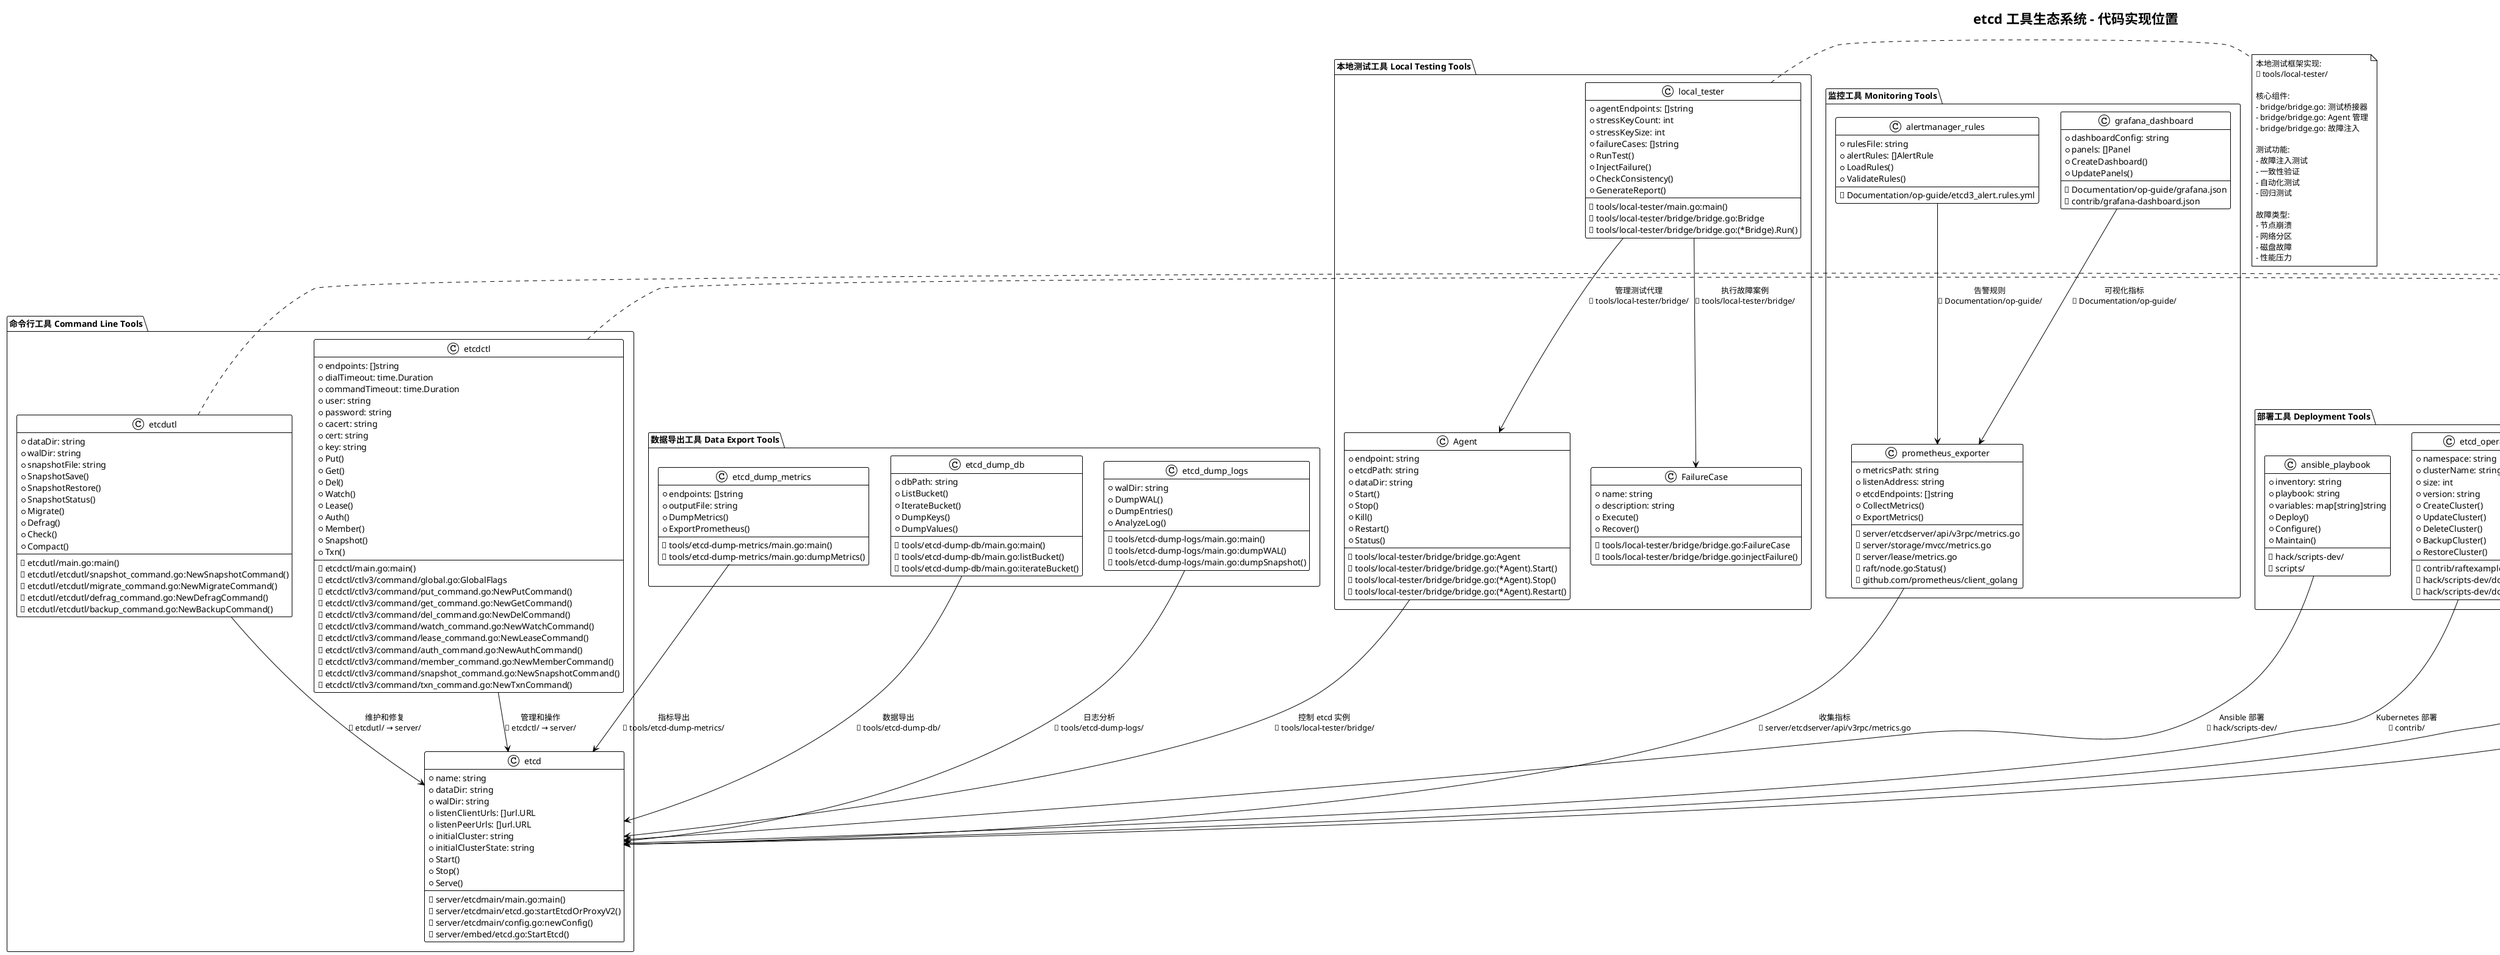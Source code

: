 @startuml tools-ecosystem-code
!theme plain
title etcd 工具生态系统 - 代码实现位置

package "命令行工具 Command Line Tools" {
  class etcdctl {
    +endpoints: []string
    +dialTimeout: time.Duration
    +commandTimeout: time.Duration
    +user: string
    +password: string
    +cacert: string
    +cert: string
    +key: string
    +Put()
    +Get()
    +Del()
    +Watch()
    +Lease()
    +Auth()
    +Member()
    +Snapshot()
    +Txn()
    --
    📁 etcdctl/main.go:main()
    📁 etcdctl/ctlv3/command/global.go:GlobalFlags
    📁 etcdctl/ctlv3/command/put_command.go:NewPutCommand()
    📁 etcdctl/ctlv3/command/get_command.go:NewGetCommand()
    📁 etcdctl/ctlv3/command/del_command.go:NewDelCommand()
    📁 etcdctl/ctlv3/command/watch_command.go:NewWatchCommand()
    📁 etcdctl/ctlv3/command/lease_command.go:NewLeaseCommand()
    📁 etcdctl/ctlv3/command/auth_command.go:NewAuthCommand()
    📁 etcdctl/ctlv3/command/member_command.go:NewMemberCommand()
    📁 etcdctl/ctlv3/command/snapshot_command.go:NewSnapshotCommand()
    📁 etcdctl/ctlv3/command/txn_command.go:NewTxnCommand()
  }
  
  class etcdutl {
    +dataDir: string
    +walDir: string
    +snapshotFile: string
    +SnapshotSave()
    +SnapshotRestore()
    +SnapshotStatus()
    +Migrate()
    +Defrag()
    +Check()
    +Compact()
    --
    📁 etcdutl/main.go:main()
    📁 etcdutl/etcdutl/snapshot_command.go:NewSnapshotCommand()
    📁 etcdutl/etcdutl/migrate_command.go:NewMigrateCommand()
    📁 etcdutl/etcdutl/defrag_command.go:NewDefragCommand()
    📁 etcdutl/etcdutl/backup_command.go:NewBackupCommand()
  }
  
  class etcd {
    +name: string
    +dataDir: string
    +walDir: string
    +listenClientUrls: []url.URL
    +listenPeerUrls: []url.URL
    +initialCluster: string
    +initialClusterState: string
    +Start()
    +Stop()
    +Serve()
    --
    📁 server/etcdmain/main.go:main()
    📁 server/etcdmain/etcd.go:startEtcdOrProxyV2()
    📁 server/etcdmain/config.go:newConfig()
    📁 server/embed/etcd.go:StartEtcd()
  }
}

package "性能测试工具 Benchmark Tools" {
  class benchmark {
    +endpoints: []string
    +clients: int
    +conns: int
    +keySize: int
    +valSize: int
    +total: int
    +rate: int
    +Put()
    +Range()
    +Mixed()
    +Watch()
    +Lease()
    +STM()
    --
    📁 tools/benchmark/main.go:main()
    📁 tools/benchmark/cmd/put.go:NewPutCommand()
    📁 tools/benchmark/cmd/range.go:NewRangeCommand()
    📁 tools/benchmark/cmd/mixed.go:NewMixedCommand()
    📁 tools/benchmark/cmd/watch.go:NewWatchCommand()
    📁 tools/benchmark/cmd/lease.go:NewLeaseCommand()
    📁 tools/benchmark/cmd/stm.go:NewSTMCommand()
  }
  
  class BenchmarkResult {
    +Total: int
    +Seconds: float64
    +RPS: float64
    +AvgLatency: time.Duration
    +P50Latency: time.Duration
    +P95Latency: time.Duration
    +P99Latency: time.Duration
    +P999Latency: time.Duration
    --
    📁 tools/benchmark/cmd/util.go:report
    📁 tools/benchmark/cmd/util.go:(*report).Results()
    📁 tools/benchmark/cmd/util.go:(*report).Stats()
  }
}

package "数据导出工具 Data Export Tools" {
  class etcd_dump_db {
    +dbPath: string
    +ListBucket()
    +IterateBucket()
    +DumpKeys()
    +DumpValues()
    --
    📁 tools/etcd-dump-db/main.go:main()
    📁 tools/etcd-dump-db/main.go:listBucket()
    📁 tools/etcd-dump-db/main.go:iterateBucket()
  }
  
  class etcd_dump_logs {
    +walDir: string
    +DumpWAL()
    +DumpEntries()
    +AnalyzeLog()
    --
    📁 tools/etcd-dump-logs/main.go:main()
    📁 tools/etcd-dump-logs/main.go:dumpWAL()
    📁 tools/etcd-dump-logs/main.go:dumpSnapshot()
  }
  
  class etcd_dump_metrics {
    +endpoints: []string
    +outputFile: string
    +DumpMetrics()
    +ExportPrometheus()
    --
    📁 tools/etcd-dump-metrics/main.go:main()
    📁 tools/etcd-dump-metrics/main.go:dumpMetrics()
  }
}

package "本地测试工具 Local Testing Tools" {
  class local_tester {
    +agentEndpoints: []string
    +stressKeyCount: int
    +stressKeySize: int
    +failureCases: []string
    +RunTest()
    +InjectFailure()
    +CheckConsistency()
    +GenerateReport()
    --
    📁 tools/local-tester/main.go:main()
    📁 tools/local-tester/bridge/bridge.go:Bridge
    📁 tools/local-tester/bridge/bridge.go:(*Bridge).Run()
  }
  
  class Agent {
    +endpoint: string
    +etcdPath: string
    +dataDir: string
    +Start()
    +Stop()
    +Kill()
    +Restart()
    +Status()
    --
    📁 tools/local-tester/bridge/bridge.go:Agent
    📁 tools/local-tester/bridge/bridge.go:(*Agent).Start()
    📁 tools/local-tester/bridge/bridge.go:(*Agent).Stop()
    📁 tools/local-tester/bridge/bridge.go:(*Agent).Restart()
  }
  
  class FailureCase {
    +name: string
    +description: string
    +Execute()
    +Recover()
    --
    📁 tools/local-tester/bridge/bridge.go:FailureCase
    📁 tools/local-tester/bridge/bridge.go:injectFailure()
  }
}

package "开发工具 Development Tools" {
  class proto_annotations {
    +protoFiles: []string
    +outputDir: string
    +Generate()
    +Validate()
    --
    📁 tools/proto-annotations/main.go:main()
    📁 api/etcdserverpb/rpc.proto
    📁 api/mvccpb/kv.proto
    📁 api/authpb/auth.proto
  }
  
  class mod_tools {
    +goMod: string
    +Update()
    +Tidy()
    +Vendor()
    +Check()
    --
    📁 tools/mod/main.go:main()
    📁 go.mod
    📁 go.sum
    📁 scripts/build.sh
  }
  
  class testgrid_analysis {
    +testResults: []TestResult
    +Analyze()
    +GenerateReport()
    +FindFlaky()
    --
    📁 tools/testgrid-analysis/main.go:main()
    📁 tools/testgrid-analysis/cmd/analyze.go
  }
}

package "监控工具 Monitoring Tools" {
  class prometheus_exporter {
    +metricsPath: string
    +listenAddress: string
    +etcdEndpoints: []string
    +CollectMetrics()
    +ExportMetrics()
    --
    📁 server/etcdserver/api/v3rpc/metrics.go
    📁 server/storage/mvcc/metrics.go
    📁 server/lease/metrics.go
    📁 raft/node.go:Status()
    📁 github.com/prometheus/client_golang
  }
  
  class grafana_dashboard {
    +dashboardConfig: string
    +panels: []Panel
    +CreateDashboard()
    +UpdatePanels()
    --
    📁 Documentation/op-guide/grafana.json
    📁 contrib/grafana-dashboard.json
  }
  
  class alertmanager_rules {
    +rulesFile: string
    +alertRules: []AlertRule
    +LoadRules()
    +ValidateRules()
    --
    📁 Documentation/op-guide/etcd3_alert.rules.yml
  }
}

package "部署工具 Deployment Tools" {
  class etcd_operator {
    +namespace: string
    +clusterName: string
    +size: int
    +version: string
    +CreateCluster()
    +UpdateCluster()
    +DeleteCluster()
    +BackupCluster()
    +RestoreCluster()
    --
    📁 contrib/raftexample/
    📁 hack/scripts-dev/docker-dns/
    📁 hack/scripts-dev/docker-local/
  }
  
  class helm_chart {
    +chartName: string
    +values: map[string]interface{}
    +Install()
    +Upgrade()
    +Uninstall()
    +Template()
    --
    📁 contrib/helm/etcd/
    📁 contrib/helm/etcd/Chart.yaml
    📁 contrib/helm/etcd/values.yaml
  }
  
  class ansible_playbook {
    +inventory: string
    +playbook: string
    +variables: map[string]string
    +Deploy()
    +Configure()
    +Maintain()
    --
    📁 hack/scripts-dev/
    📁 scripts/
  }
}

' 工具关系连接
etcdctl --> etcd : 管理和操作\n📁 etcdctl/ → server/
etcdutl --> etcd : 维护和修复\n📁 etcdutl/ → server/
benchmark --> etcd : 性能测试\n📁 tools/benchmark/ → server/

etcd_dump_db --> etcd : 数据导出\n📁 tools/etcd-dump-db/
etcd_dump_logs --> etcd : 日志分析\n📁 tools/etcd-dump-logs/
etcd_dump_metrics --> etcd : 指标导出\n📁 tools/etcd-dump-metrics/

local_tester --> Agent : 管理测试代理\n📁 tools/local-tester/bridge/
Agent --> etcd : 控制 etcd 实例\n📁 tools/local-tester/bridge/
local_tester --> FailureCase : 执行故障案例\n📁 tools/local-tester/bridge/

prometheus_exporter --> etcd : 收集指标\n📁 server/etcdserver/api/v3rpc/metrics.go
grafana_dashboard --> prometheus_exporter : 可视化指标\n📁 Documentation/op-guide/
alertmanager_rules --> prometheus_exporter : 告警规则\n📁 Documentation/op-guide/

etcd_operator --> etcd : Kubernetes 部署\n📁 contrib/
helm_chart --> etcd : Helm 部署\n📁 contrib/helm/
ansible_playbook --> etcd : Ansible 部署\n📁 hack/scripts-dev/

benchmark --> BenchmarkResult : 生成结果\n📁 tools/benchmark/cmd/util.go

note right of etcdctl
  主要客户端工具实现:
  📁 etcdctl/main.go
  📁 etcdctl/ctlv3/command/
  
  命令实现:
  - global.go: 全局配置
  - put_command.go: Put 命令
  - get_command.go: Get 命令
  - watch_command.go: Watch 命令
  - lease_command.go: Lease 命令
  - auth_command.go: Auth 命令
  - member_command.go: Member 命令
  - snapshot_command.go: Snapshot 命令
  
  依赖:
  📁 client/v3/: 客户端 SDK
end note

note right of benchmark
  性能测试工具实现:
  📁 tools/benchmark/
  
  测试命令:
  - cmd/put.go: 写入性能测试
  - cmd/range.go: 读取性能测试
  - cmd/mixed.go: 混合读写测试
  - cmd/watch.go: 监听性能测试
  - cmd/lease.go: 租约性能测试
  - cmd/stm.go: STM 事务测试
  
  工具函数:
  - cmd/util.go: 通用工具函数
  - cmd/util.go: 性能统计和报告
end note

note right of etcdutl
  数据库工具实现:
  📁 etcdutl/
  
  主要功能:
  - snapshot_command.go: 快照操作
  - migrate_command.go: 数据迁移
  - defrag_command.go: 碎片整理
  - backup_command.go: 备份操作
  
  依赖:
  📁 server/storage/: 存储引擎
  📁 server/storage/snap/: 快照管理
  📁 server/storage/wal/: WAL 管理
end note

note right of local_tester
  本地测试框架实现:
  📁 tools/local-tester/
  
  核心组件:
  - bridge/bridge.go: 测试桥接器
  - bridge/bridge.go: Agent 管理
  - bridge/bridge.go: 故障注入
  
  测试功能:
  - 故障注入测试
  - 一致性验证
  - 自动化测试
  - 回归测试
  
  故障类型:
  - 节点崩溃
  - 网络分区
  - 磁盘故障
  - 性能压力
end note

note as N1
  工具构建和使用:
  
  构建脚本:
  📁 scripts/build.sh
  📁 Makefile
  
  构建命令:
  - make build: 构建所有组件
  - make tools: 构建工具
  - make test-tools: 测试工具
  
  安装路径:
  - bin/etcd: 服务器二进制
  - bin/etcdctl: 客户端工具
  - bin/etcdutl: 数据库工具
  
  配置文件:
  📁 go.mod: Go 模块配置
  📁 .goreleaser.yml: 发布配置
end note

note as N2
  监控集成:
  
  Prometheus 指标:
  📁 server/etcdserver/api/v3rpc/metrics.go
  📁 server/storage/mvcc/metrics.go
  📁 server/lease/metrics.go
  
  Grafana 仪表板:
  📁 Documentation/op-guide/grafana.json
  📁 contrib/grafana-dashboard.json
  
  告警规则:
  📁 Documentation/op-guide/etcd3_alert.rules.yml
  
  指标端点:
  - /metrics: Prometheus 格式指标
  - /health: 健康检查端点
  - /debug/pprof/: 性能分析端点
end note

@enduml
